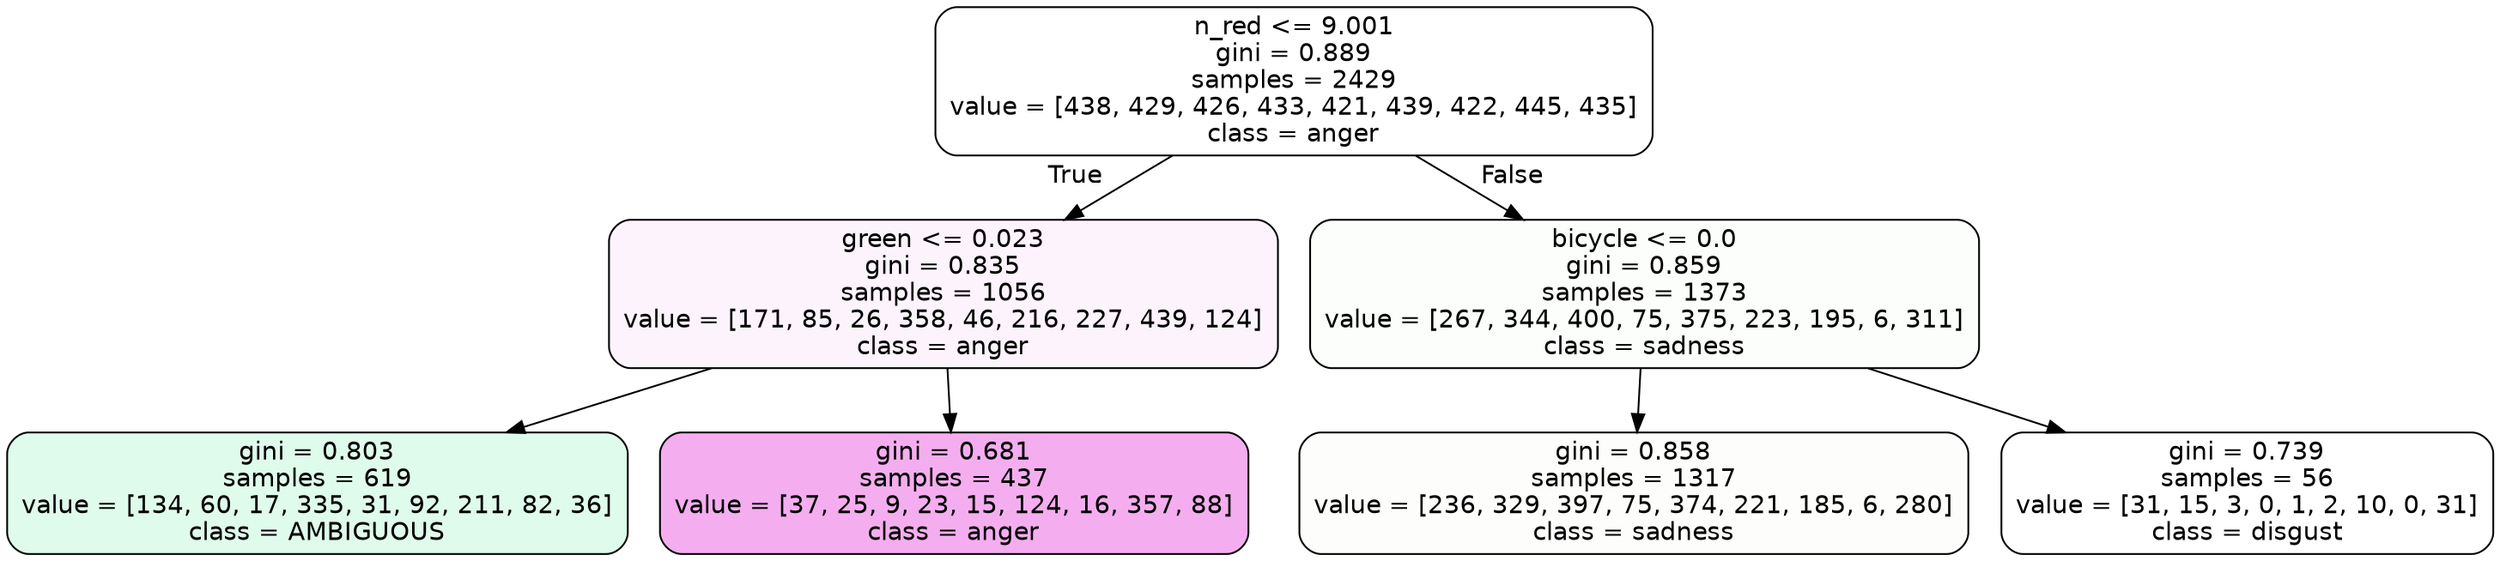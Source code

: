 digraph Tree {
node [shape=box, style="filled, rounded", color="black", fontname=helvetica] ;
edge [fontname=helvetica] ;
0 [label="n_red <= 9.001\ngini = 0.889\nsamples = 2429\nvalue = [438, 429, 426, 433, 421, 439, 422, 445, 435]\nclass = anger", fillcolor="#e539d700"] ;
1 [label="green <= 0.023\ngini = 0.835\nsamples = 1056\nvalue = [171, 85, 26, 358, 46, 216, 227, 439, 124]\nclass = anger", fillcolor="#e539d70f"] ;
0 -> 1 [labeldistance=2.5, labelangle=45, headlabel="True"] ;
2 [label="gini = 0.803\nsamples = 619\nvalue = [134, 60, 17, 335, 31, 92, 211, 82, 36]\nclass = AMBIGUOUS", fillcolor="#39e58128"] ;
1 -> 2 ;
3 [label="gini = 0.681\nsamples = 437\nvalue = [37, 25, 9, 23, 15, 124, 16, 357, 88]\nclass = anger", fillcolor="#e539d768"] ;
1 -> 3 ;
4 [label="bicycle <= 0.0\ngini = 0.859\nsamples = 1373\nvalue = [267, 344, 400, 75, 375, 223, 195, 6, 311]\nclass = sadness", fillcolor="#64e53904"] ;
0 -> 4 [labeldistance=2.5, labelangle=-45, headlabel="False"] ;
5 [label="gini = 0.858\nsamples = 1317\nvalue = [236, 329, 397, 75, 374, 221, 185, 6, 280]\nclass = sadness", fillcolor="#64e53903"] ;
4 -> 5 ;
6 [label="gini = 0.739\nsamples = 56\nvalue = [31, 15, 3, 0, 1, 2, 10, 0, 31]\nclass = disgust", fillcolor="#e5813900"] ;
4 -> 6 ;
}